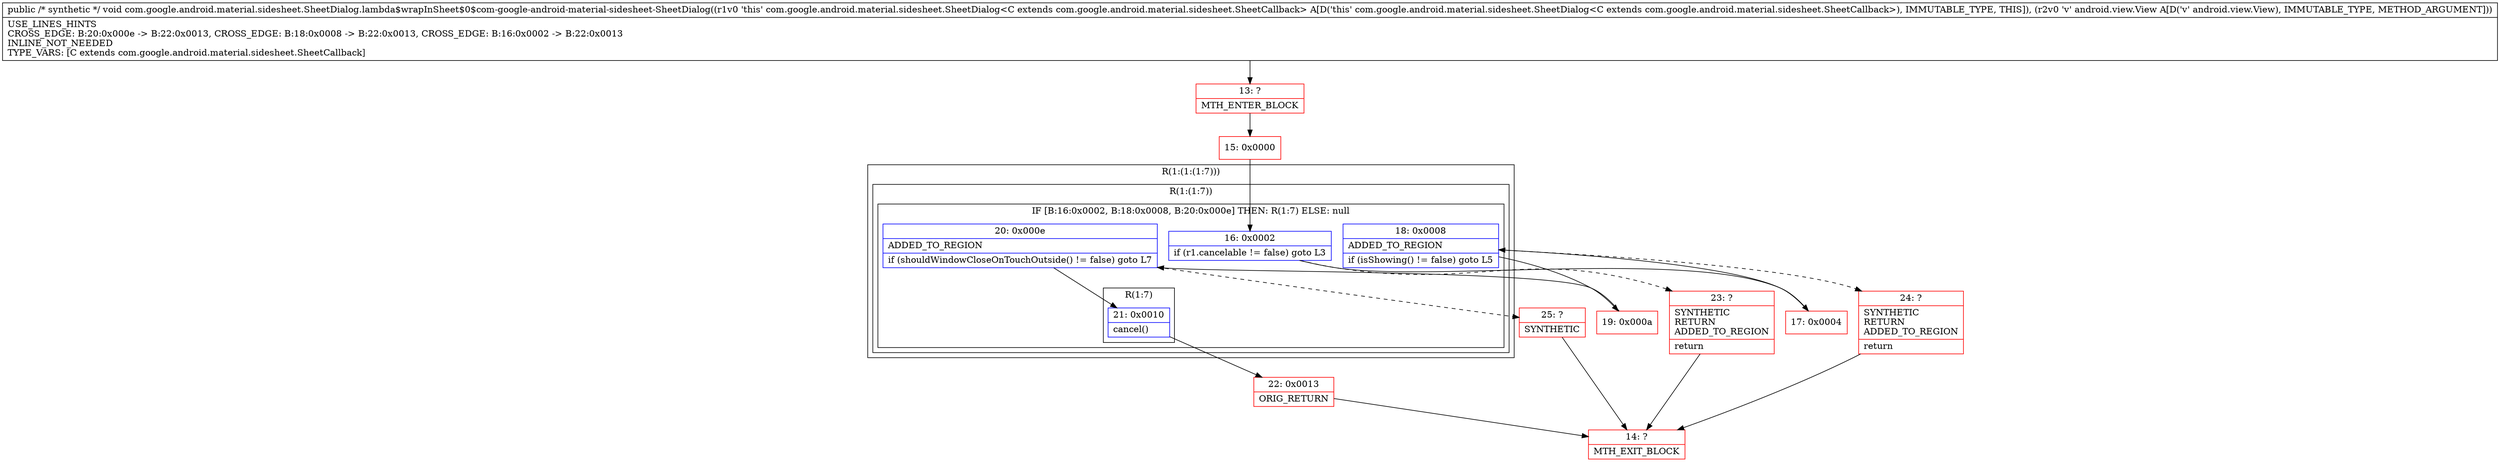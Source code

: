 digraph "CFG forcom.google.android.material.sidesheet.SheetDialog.lambda$wrapInSheet$0$com\-google\-android\-material\-sidesheet\-SheetDialog(Landroid\/view\/View;)V" {
subgraph cluster_Region_403305396 {
label = "R(1:(1:(1:7)))";
node [shape=record,color=blue];
subgraph cluster_Region_1514998874 {
label = "R(1:(1:7))";
node [shape=record,color=blue];
subgraph cluster_IfRegion_1096802038 {
label = "IF [B:16:0x0002, B:18:0x0008, B:20:0x000e] THEN: R(1:7) ELSE: null";
node [shape=record,color=blue];
Node_16 [shape=record,label="{16\:\ 0x0002|if (r1.cancelable != false) goto L3\l}"];
Node_18 [shape=record,label="{18\:\ 0x0008|ADDED_TO_REGION\l|if (isShowing() != false) goto L5\l}"];
Node_20 [shape=record,label="{20\:\ 0x000e|ADDED_TO_REGION\l|if (shouldWindowCloseOnTouchOutside() != false) goto L7\l}"];
subgraph cluster_Region_147376085 {
label = "R(1:7)";
node [shape=record,color=blue];
Node_21 [shape=record,label="{21\:\ 0x0010|cancel()\l}"];
}
}
}
}
Node_13 [shape=record,color=red,label="{13\:\ ?|MTH_ENTER_BLOCK\l}"];
Node_15 [shape=record,color=red,label="{15\:\ 0x0000}"];
Node_17 [shape=record,color=red,label="{17\:\ 0x0004}"];
Node_19 [shape=record,color=red,label="{19\:\ 0x000a}"];
Node_22 [shape=record,color=red,label="{22\:\ 0x0013|ORIG_RETURN\l}"];
Node_14 [shape=record,color=red,label="{14\:\ ?|MTH_EXIT_BLOCK\l}"];
Node_25 [shape=record,color=red,label="{25\:\ ?|SYNTHETIC\l}"];
Node_24 [shape=record,color=red,label="{24\:\ ?|SYNTHETIC\lRETURN\lADDED_TO_REGION\l|return\l}"];
Node_23 [shape=record,color=red,label="{23\:\ ?|SYNTHETIC\lRETURN\lADDED_TO_REGION\l|return\l}"];
MethodNode[shape=record,label="{public \/* synthetic *\/ void com.google.android.material.sidesheet.SheetDialog.lambda$wrapInSheet$0$com\-google\-android\-material\-sidesheet\-SheetDialog((r1v0 'this' com.google.android.material.sidesheet.SheetDialog\<C extends com.google.android.material.sidesheet.SheetCallback\> A[D('this' com.google.android.material.sidesheet.SheetDialog\<C extends com.google.android.material.sidesheet.SheetCallback\>), IMMUTABLE_TYPE, THIS]), (r2v0 'v' android.view.View A[D('v' android.view.View), IMMUTABLE_TYPE, METHOD_ARGUMENT]))  | USE_LINES_HINTS\lCROSS_EDGE: B:20:0x000e \-\> B:22:0x0013, CROSS_EDGE: B:18:0x0008 \-\> B:22:0x0013, CROSS_EDGE: B:16:0x0002 \-\> B:22:0x0013\lINLINE_NOT_NEEDED\lTYPE_VARS: [C extends com.google.android.material.sidesheet.SheetCallback]\l}"];
MethodNode -> Node_13;Node_16 -> Node_17;
Node_16 -> Node_23[style=dashed];
Node_18 -> Node_19;
Node_18 -> Node_24[style=dashed];
Node_20 -> Node_21;
Node_20 -> Node_25[style=dashed];
Node_21 -> Node_22;
Node_13 -> Node_15;
Node_15 -> Node_16;
Node_17 -> Node_18;
Node_19 -> Node_20;
Node_22 -> Node_14;
Node_25 -> Node_14;
Node_24 -> Node_14;
Node_23 -> Node_14;
}

